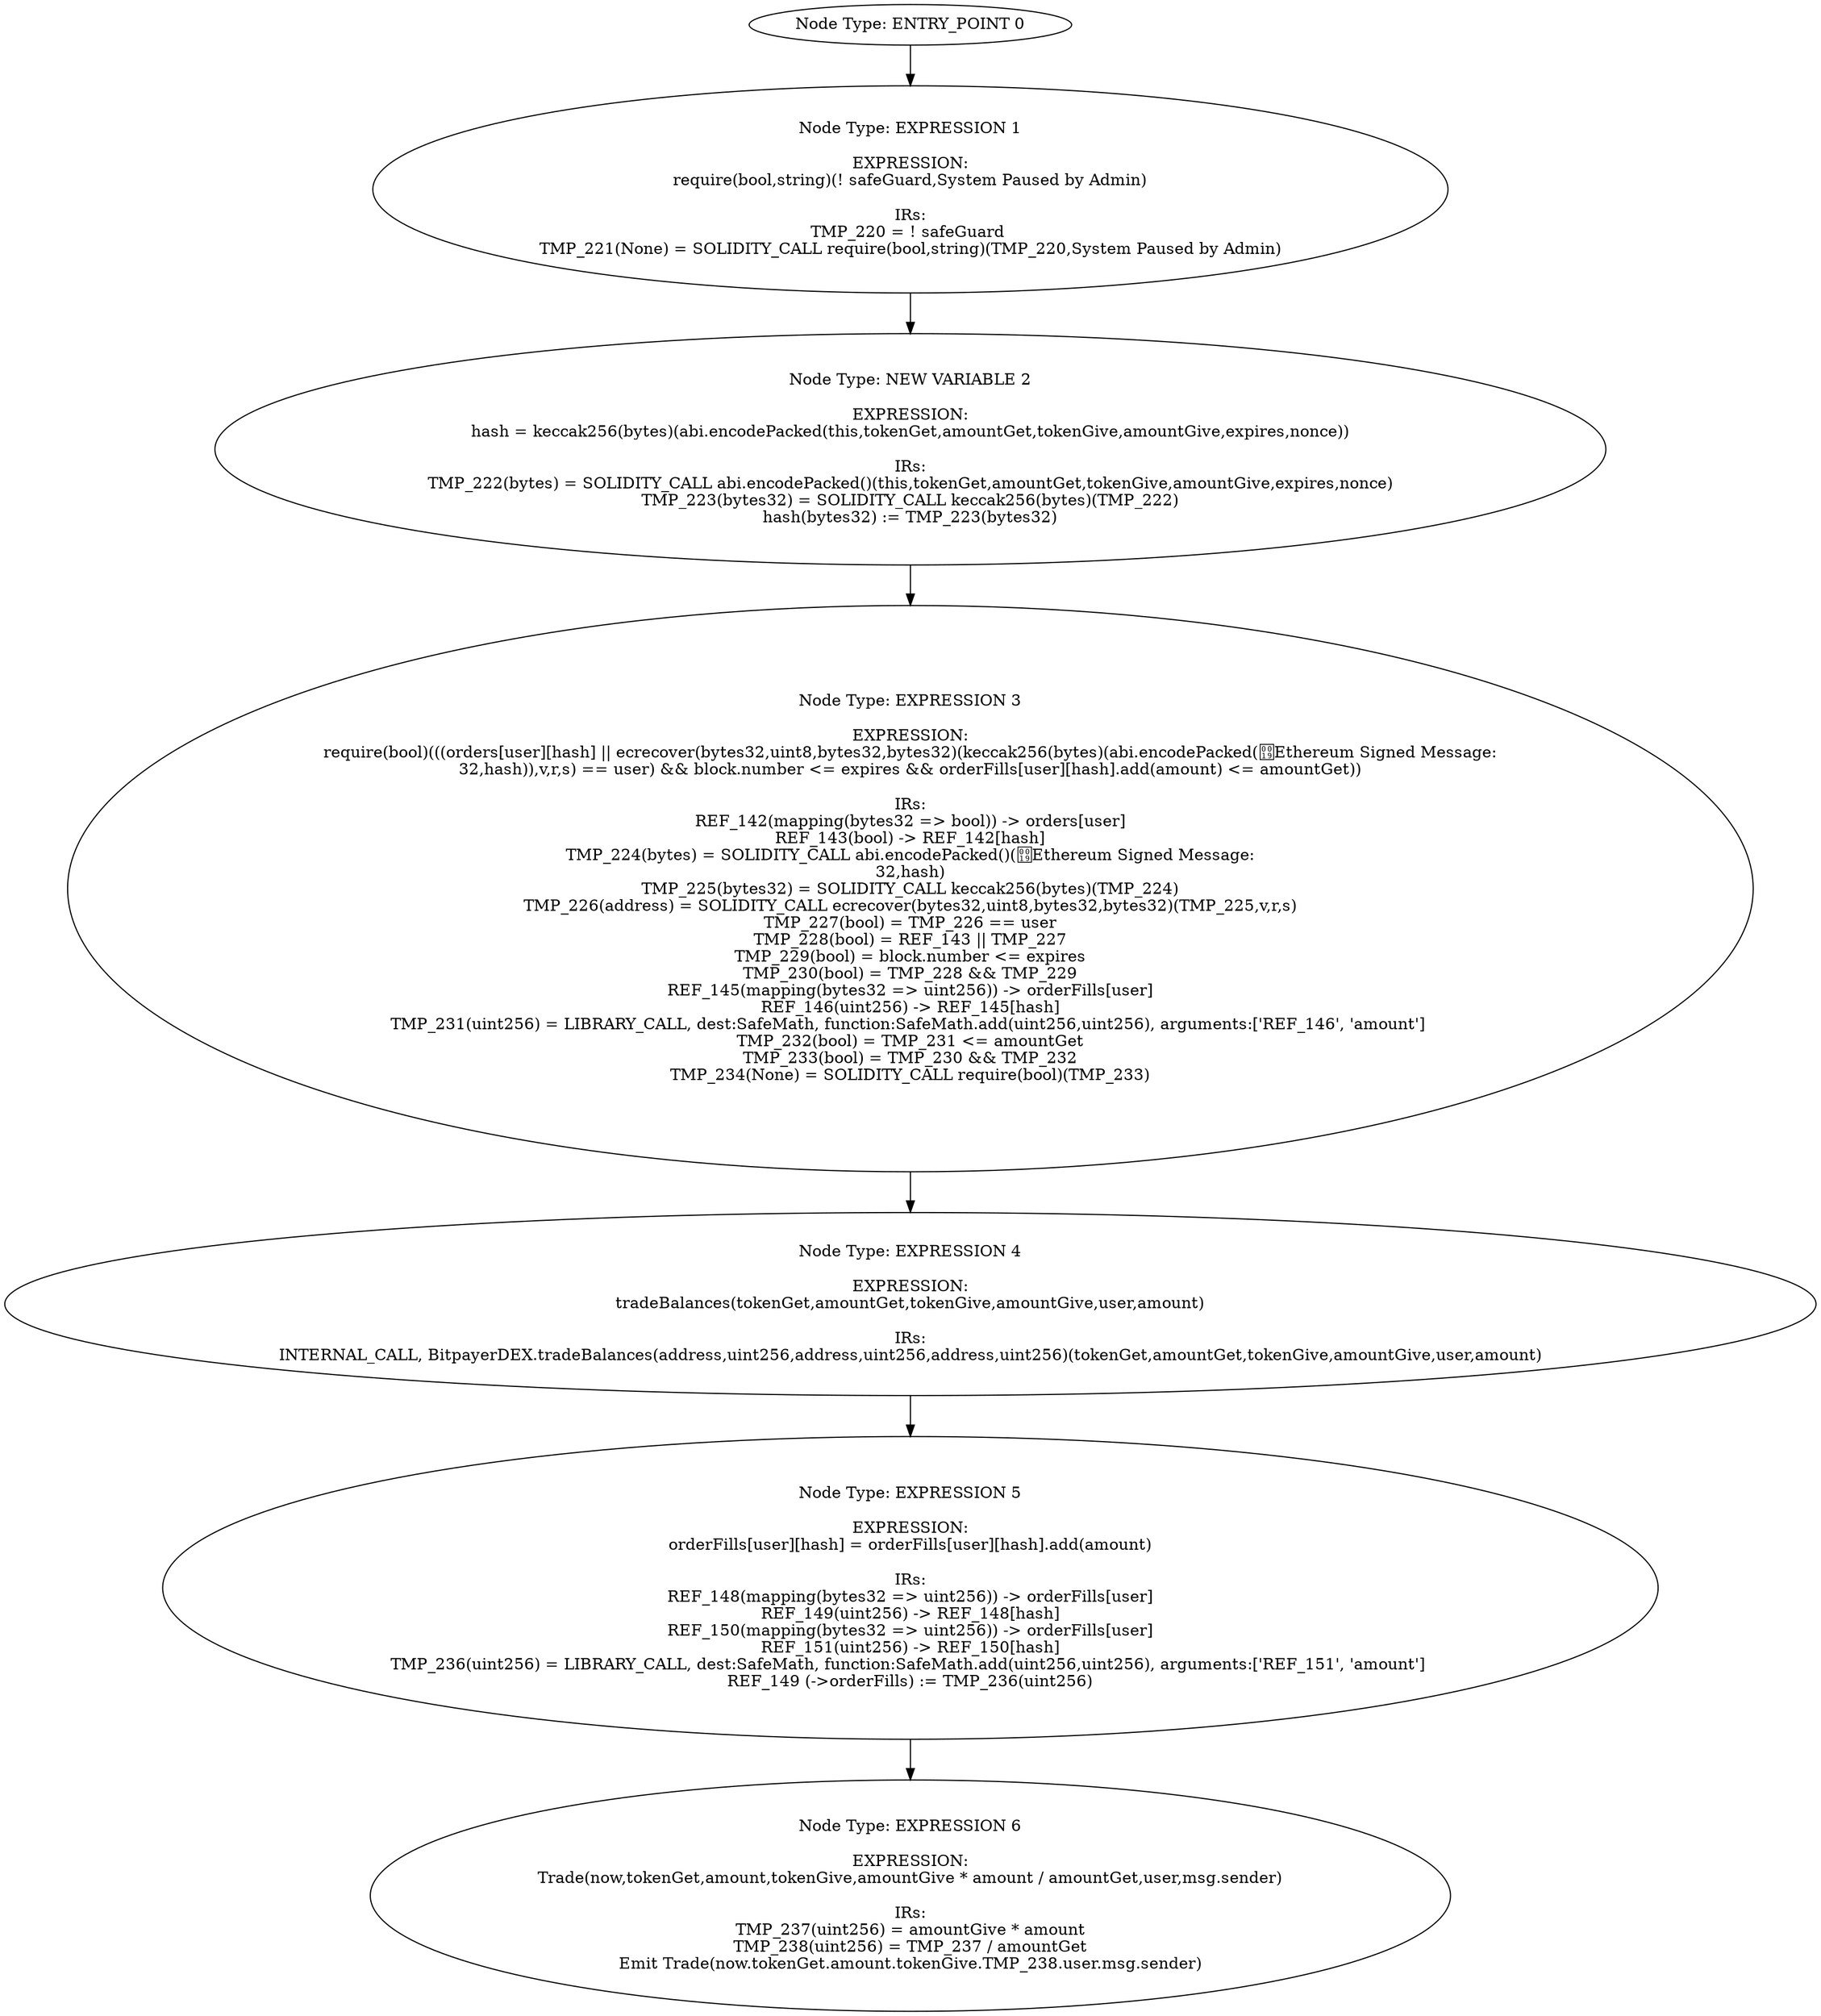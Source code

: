 digraph{
0[label="Node Type: ENTRY_POINT 0
"];
0->1;
1[label="Node Type: EXPRESSION 1

EXPRESSION:
require(bool,string)(! safeGuard,System Paused by Admin)

IRs:
TMP_220 = ! safeGuard 
TMP_221(None) = SOLIDITY_CALL require(bool,string)(TMP_220,System Paused by Admin)"];
1->2;
2[label="Node Type: NEW VARIABLE 2

EXPRESSION:
hash = keccak256(bytes)(abi.encodePacked(this,tokenGet,amountGet,tokenGive,amountGive,expires,nonce))

IRs:
TMP_222(bytes) = SOLIDITY_CALL abi.encodePacked()(this,tokenGet,amountGet,tokenGive,amountGive,expires,nonce)
TMP_223(bytes32) = SOLIDITY_CALL keccak256(bytes)(TMP_222)
hash(bytes32) := TMP_223(bytes32)"];
2->3;
3[label="Node Type: EXPRESSION 3

EXPRESSION:
require(bool)(((orders[user][hash] || ecrecover(bytes32,uint8,bytes32,bytes32)(keccak256(bytes)(abi.encodePacked(Ethereum Signed Message:
32,hash)),v,r,s) == user) && block.number <= expires && orderFills[user][hash].add(amount) <= amountGet))

IRs:
REF_142(mapping(bytes32 => bool)) -> orders[user]
REF_143(bool) -> REF_142[hash]
TMP_224(bytes) = SOLIDITY_CALL abi.encodePacked()(Ethereum Signed Message:
32,hash)
TMP_225(bytes32) = SOLIDITY_CALL keccak256(bytes)(TMP_224)
TMP_226(address) = SOLIDITY_CALL ecrecover(bytes32,uint8,bytes32,bytes32)(TMP_225,v,r,s)
TMP_227(bool) = TMP_226 == user
TMP_228(bool) = REF_143 || TMP_227
TMP_229(bool) = block.number <= expires
TMP_230(bool) = TMP_228 && TMP_229
REF_145(mapping(bytes32 => uint256)) -> orderFills[user]
REF_146(uint256) -> REF_145[hash]
TMP_231(uint256) = LIBRARY_CALL, dest:SafeMath, function:SafeMath.add(uint256,uint256), arguments:['REF_146', 'amount'] 
TMP_232(bool) = TMP_231 <= amountGet
TMP_233(bool) = TMP_230 && TMP_232
TMP_234(None) = SOLIDITY_CALL require(bool)(TMP_233)"];
3->4;
4[label="Node Type: EXPRESSION 4

EXPRESSION:
tradeBalances(tokenGet,amountGet,tokenGive,amountGive,user,amount)

IRs:
INTERNAL_CALL, BitpayerDEX.tradeBalances(address,uint256,address,uint256,address,uint256)(tokenGet,amountGet,tokenGive,amountGive,user,amount)"];
4->5;
5[label="Node Type: EXPRESSION 5

EXPRESSION:
orderFills[user][hash] = orderFills[user][hash].add(amount)

IRs:
REF_148(mapping(bytes32 => uint256)) -> orderFills[user]
REF_149(uint256) -> REF_148[hash]
REF_150(mapping(bytes32 => uint256)) -> orderFills[user]
REF_151(uint256) -> REF_150[hash]
TMP_236(uint256) = LIBRARY_CALL, dest:SafeMath, function:SafeMath.add(uint256,uint256), arguments:['REF_151', 'amount'] 
REF_149 (->orderFills) := TMP_236(uint256)"];
5->6;
6[label="Node Type: EXPRESSION 6

EXPRESSION:
Trade(now,tokenGet,amount,tokenGive,amountGive * amount / amountGet,user,msg.sender)

IRs:
TMP_237(uint256) = amountGive * amount
TMP_238(uint256) = TMP_237 / amountGet
Emit Trade(now.tokenGet.amount.tokenGive.TMP_238.user.msg.sender)"];
}
